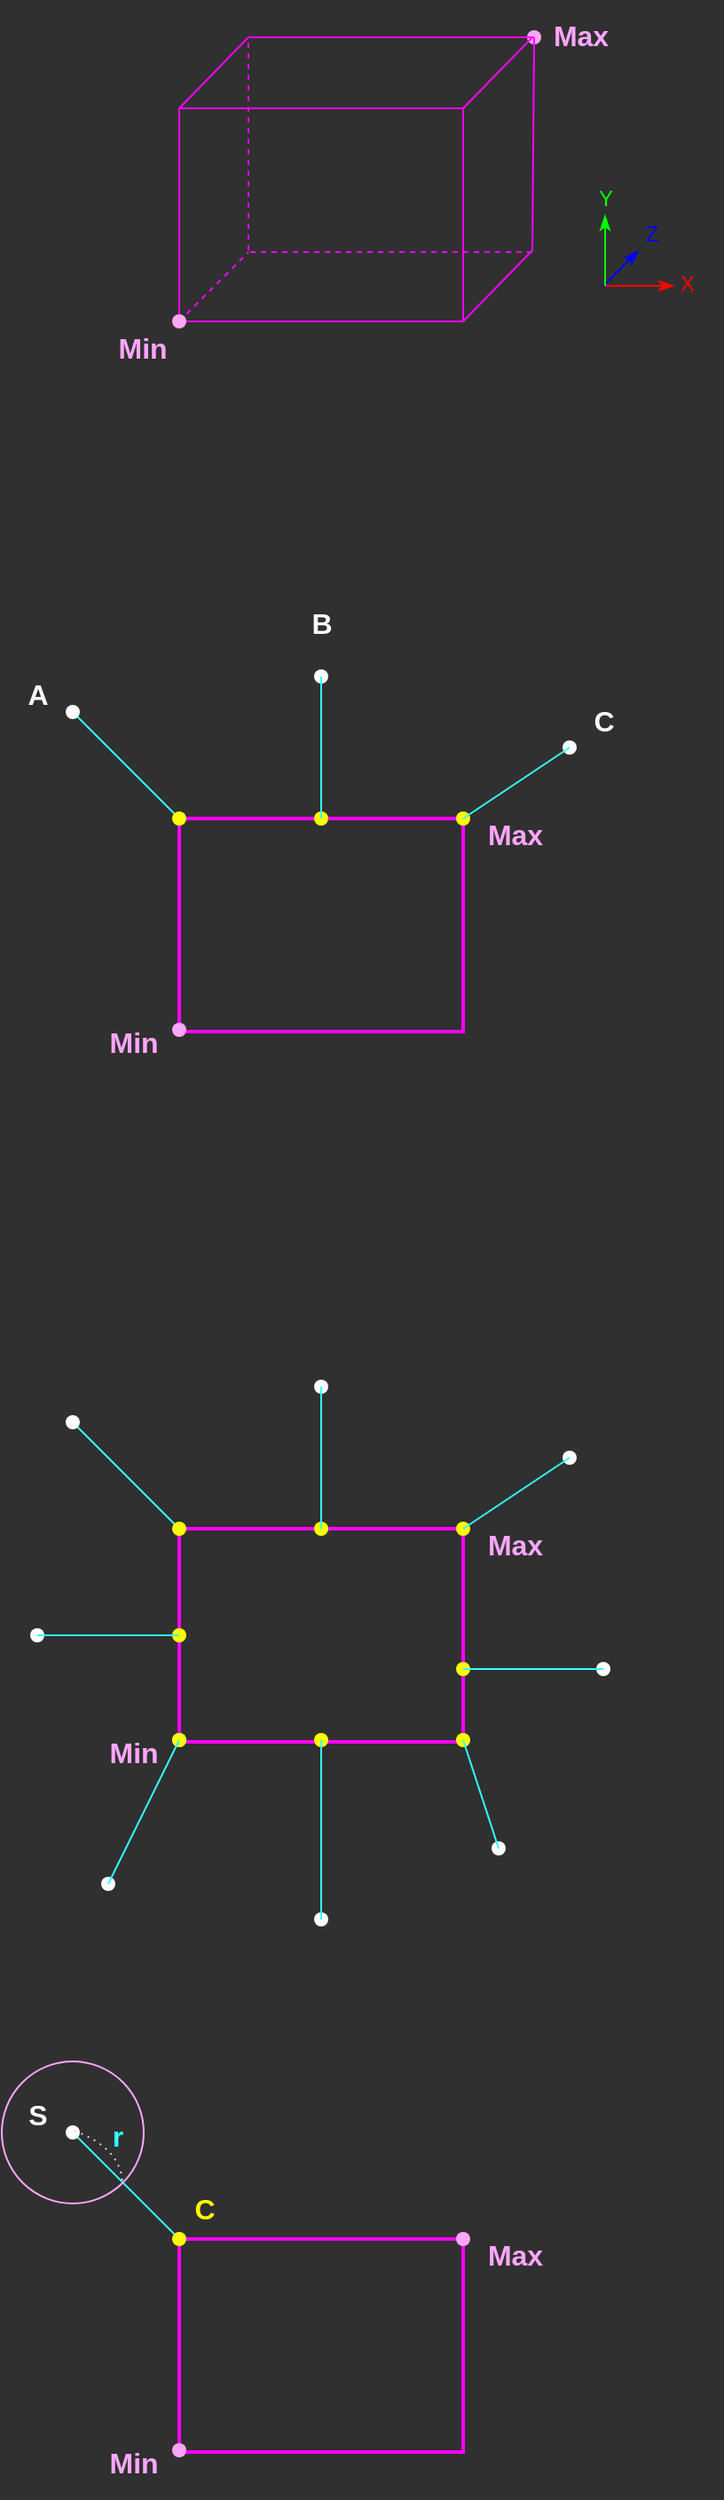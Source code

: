 <mxfile version="15.5.8" type="device"><diagram id="74gHVh8V7KBwEDSqjmHg" name="Page-1"><mxGraphModel dx="595" dy="1027" grid="0" gridSize="40" guides="1" tooltips="1" connect="1" arrows="1" fold="1" page="0" pageScale="1" pageWidth="827" pageHeight="1169" background="#303030" math="0" shadow="0"><root><mxCell id="0"/><mxCell id="1" parent="0"/><mxCell id="6i3eQfsqEhqtyG5WWiOA-20" value="" style="shape=waypoint;sketch=0;size=6;pointerEvents=1;points=[];fillColor=none;resizable=0;rotatable=0;perimeter=centerPerimeter;snapToPoint=1;strokeColor=#FFA6FC;strokeWidth=2;" vertex="1" parent="1"><mxGeometry x="341" y="-140" width="40" height="40" as="geometry"/></mxCell><mxCell id="6i3eQfsqEhqtyG5WWiOA-1" value="" style="rounded=0;whiteSpace=wrap;html=1;fillColor=none;strokeColor=#FF00FF;strokeWidth=2;" vertex="1" parent="1"><mxGeometry x="161" y="320" width="160" height="120" as="geometry"/></mxCell><mxCell id="6i3eQfsqEhqtyG5WWiOA-8" style="rounded=0;orthogonalLoop=1;jettySize=auto;html=1;fontSize=16;fontColor=#FFFFFF;endArrow=none;endFill=0;strokeColor=#33FFFF;" edge="1" parent="1" source="6i3eQfsqEhqtyG5WWiOA-2" target="6i3eQfsqEhqtyG5WWiOA-9"><mxGeometry relative="1" as="geometry"/></mxCell><mxCell id="6i3eQfsqEhqtyG5WWiOA-2" value="" style="shape=waypoint;sketch=0;size=6;pointerEvents=1;points=[];fillColor=none;resizable=0;rotatable=0;perimeter=centerPerimeter;snapToPoint=1;strokeColor=#FFFFFF;strokeWidth=2;" vertex="1" parent="1"><mxGeometry x="81" y="240" width="40" height="40" as="geometry"/></mxCell><mxCell id="6i3eQfsqEhqtyG5WWiOA-3" value="A" style="text;html=1;align=center;verticalAlign=middle;resizable=0;points=[];autosize=1;strokeColor=none;fillColor=none;fontStyle=1;fontColor=#FFFFFF;fontSize=16;" vertex="1" parent="1"><mxGeometry x="61" y="240" width="40" height="20" as="geometry"/></mxCell><mxCell id="6i3eQfsqEhqtyG5WWiOA-4" value="" style="shape=waypoint;sketch=0;size=6;pointerEvents=1;points=[];fillColor=none;resizable=0;rotatable=0;perimeter=centerPerimeter;snapToPoint=1;strokeColor=#FFFFFF;strokeWidth=2;" vertex="1" parent="1"><mxGeometry x="221" y="220" width="40" height="40" as="geometry"/></mxCell><mxCell id="6i3eQfsqEhqtyG5WWiOA-5" value="B" style="text;html=1;align=center;verticalAlign=middle;resizable=0;points=[];autosize=1;strokeColor=none;fillColor=none;fontStyle=1;fontColor=#FFFFFF;fontSize=16;" vertex="1" parent="1"><mxGeometry x="221" y="200" width="40" height="20" as="geometry"/></mxCell><mxCell id="6i3eQfsqEhqtyG5WWiOA-6" value="" style="shape=waypoint;sketch=0;size=6;pointerEvents=1;points=[];fillColor=none;resizable=0;rotatable=0;perimeter=centerPerimeter;snapToPoint=1;strokeColor=#FFFFFF;strokeWidth=2;" vertex="1" parent="1"><mxGeometry x="361" y="260" width="40" height="40" as="geometry"/></mxCell><mxCell id="6i3eQfsqEhqtyG5WWiOA-7" value="C" style="text;html=1;align=center;verticalAlign=middle;resizable=0;points=[];autosize=1;strokeColor=none;fillColor=none;fontStyle=1;fontColor=#FFFFFF;fontSize=16;" vertex="1" parent="1"><mxGeometry x="380" y="255" width="40" height="20" as="geometry"/></mxCell><mxCell id="6i3eQfsqEhqtyG5WWiOA-9" value="" style="shape=waypoint;sketch=0;size=6;pointerEvents=1;points=[];fillColor=none;resizable=0;rotatable=0;perimeter=centerPerimeter;snapToPoint=1;strokeColor=#FFFF00;strokeWidth=2;" vertex="1" parent="1"><mxGeometry x="141" y="300" width="40" height="40" as="geometry"/></mxCell><mxCell id="6i3eQfsqEhqtyG5WWiOA-10" value="" style="shape=waypoint;sketch=0;size=6;pointerEvents=1;points=[];fillColor=none;resizable=0;rotatable=0;perimeter=centerPerimeter;snapToPoint=1;strokeColor=#FFFF00;strokeWidth=2;" vertex="1" parent="1"><mxGeometry x="221" y="300" width="40" height="40" as="geometry"/></mxCell><mxCell id="6i3eQfsqEhqtyG5WWiOA-11" value="" style="shape=waypoint;sketch=0;size=6;pointerEvents=1;points=[];fillColor=none;resizable=0;rotatable=0;perimeter=centerPerimeter;snapToPoint=1;strokeColor=#FFFF00;strokeWidth=2;" vertex="1" parent="1"><mxGeometry x="301" y="300" width="40" height="40" as="geometry"/></mxCell><mxCell id="6i3eQfsqEhqtyG5WWiOA-12" style="rounded=0;orthogonalLoop=1;jettySize=auto;html=1;fontSize=16;fontColor=#FFFFFF;endArrow=none;endFill=0;strokeColor=#33FFFF;" edge="1" parent="1" source="6i3eQfsqEhqtyG5WWiOA-4" target="6i3eQfsqEhqtyG5WWiOA-10"><mxGeometry relative="1" as="geometry"><mxPoint x="421" y="300.0" as="sourcePoint"/><mxPoint x="341" y="340.0" as="targetPoint"/></mxGeometry></mxCell><mxCell id="6i3eQfsqEhqtyG5WWiOA-13" style="rounded=0;orthogonalLoop=1;jettySize=auto;html=1;fontSize=16;fontColor=#FFFFFF;endArrow=none;endFill=0;strokeColor=#33FFFF;" edge="1" parent="1" source="6i3eQfsqEhqtyG5WWiOA-6" target="6i3eQfsqEhqtyG5WWiOA-11"><mxGeometry relative="1" as="geometry"><mxPoint x="421" y="400.0" as="sourcePoint"/><mxPoint x="341" y="400.0" as="targetPoint"/></mxGeometry></mxCell><mxCell id="6i3eQfsqEhqtyG5WWiOA-14" value="Max" style="text;html=1;align=center;verticalAlign=middle;resizable=0;points=[];autosize=1;strokeColor=none;fillColor=none;fontStyle=1;fontColor=#FFA6FC;fontSize=16;" vertex="1" parent="1"><mxGeometry x="330" y="309" width="40" height="40" as="geometry"/></mxCell><mxCell id="6i3eQfsqEhqtyG5WWiOA-15" value="Min" style="text;html=1;align=center;verticalAlign=middle;resizable=0;points=[];autosize=1;strokeColor=none;fillColor=none;fontStyle=1;fontColor=#FFA6FC;fontSize=16;" vertex="1" parent="1"><mxGeometry x="115" y="426" width="40" height="40" as="geometry"/></mxCell><mxCell id="6i3eQfsqEhqtyG5WWiOA-16" value="" style="shape=waypoint;sketch=0;size=6;pointerEvents=1;points=[];fillColor=none;resizable=0;rotatable=0;perimeter=centerPerimeter;snapToPoint=1;strokeColor=#FFA6FC;strokeWidth=2;" vertex="1" parent="1"><mxGeometry x="141" y="419" width="40" height="40" as="geometry"/></mxCell><mxCell id="6i3eQfsqEhqtyG5WWiOA-17" value="Max" style="text;html=1;align=center;verticalAlign=middle;resizable=0;points=[];autosize=1;strokeColor=none;fillColor=none;fontStyle=1;fontColor=#FFA6FC;fontSize=16;" vertex="1" parent="1"><mxGeometry x="367" y="-141" width="40" height="40" as="geometry"/></mxCell><mxCell id="6i3eQfsqEhqtyG5WWiOA-19" value="Min" style="text;html=1;align=center;verticalAlign=middle;resizable=0;points=[];autosize=1;strokeColor=none;fillColor=none;fontStyle=1;fontColor=#FFA6FC;fontSize=16;" vertex="1" parent="1"><mxGeometry x="120" y="35" width="40" height="40" as="geometry"/></mxCell><mxCell id="6i3eQfsqEhqtyG5WWiOA-21" value="" style="rounded=0;whiteSpace=wrap;html=1;fillColor=none;strokeColor=#FF00FF;strokeWidth=1;" vertex="1" parent="1"><mxGeometry x="161" y="-80" width="160" height="120" as="geometry"/></mxCell><mxCell id="6i3eQfsqEhqtyG5WWiOA-22" value="" style="endArrow=none;html=1;rounded=0;fontSize=16;fontColor=#FFA6FC;strokeColor=#FF00FF;exitX=0;exitY=0;exitDx=0;exitDy=0;" edge="1" parent="1" source="6i3eQfsqEhqtyG5WWiOA-21"><mxGeometry width="50" height="50" relative="1" as="geometry"><mxPoint x="181" y="-80" as="sourcePoint"/><mxPoint x="200" y="-120" as="targetPoint"/></mxGeometry></mxCell><mxCell id="6i3eQfsqEhqtyG5WWiOA-23" value="" style="endArrow=none;html=1;rounded=0;fontSize=16;fontColor=#FFA6FC;strokeColor=#FF00FF;exitX=0;exitY=0;exitDx=0;exitDy=0;" edge="1" parent="1"><mxGeometry width="50" height="50" relative="1" as="geometry"><mxPoint x="321.0" y="-80" as="sourcePoint"/><mxPoint x="360" y="-120" as="targetPoint"/></mxGeometry></mxCell><mxCell id="6i3eQfsqEhqtyG5WWiOA-24" value="" style="endArrow=none;html=1;rounded=0;fontSize=16;fontColor=#FFA6FC;strokeColor=#FF00FF;" edge="1" parent="1"><mxGeometry width="50" height="50" relative="1" as="geometry"><mxPoint x="200" y="-120" as="sourcePoint"/><mxPoint x="360" y="-120" as="targetPoint"/></mxGeometry></mxCell><mxCell id="6i3eQfsqEhqtyG5WWiOA-26" value="" style="endArrow=none;html=1;rounded=0;fontSize=16;fontColor=#FFA6FC;strokeColor=#FF00FF;startArrow=none;" edge="1" parent="1" source="6i3eQfsqEhqtyG5WWiOA-20"><mxGeometry width="50" height="50" relative="1" as="geometry"><mxPoint x="360" as="sourcePoint"/><mxPoint x="360" y="-120" as="targetPoint"/></mxGeometry></mxCell><mxCell id="6i3eQfsqEhqtyG5WWiOA-27" value="" style="endArrow=none;html=1;rounded=0;fontSize=16;fontColor=#FFA6FC;strokeColor=#FF00FF;exitX=1;exitY=1;exitDx=0;exitDy=0;" edge="1" parent="1" source="6i3eQfsqEhqtyG5WWiOA-21"><mxGeometry width="50" height="50" relative="1" as="geometry"><mxPoint x="380" y="20" as="sourcePoint"/><mxPoint x="360" as="targetPoint"/></mxGeometry></mxCell><mxCell id="6i3eQfsqEhqtyG5WWiOA-28" value="" style="endArrow=none;html=1;rounded=0;fontSize=16;fontColor=#FFA6FC;strokeColor=#FF00FF;" edge="1" parent="1" target="6i3eQfsqEhqtyG5WWiOA-20"><mxGeometry width="50" height="50" relative="1" as="geometry"><mxPoint x="360" as="sourcePoint"/><mxPoint x="360" y="-120" as="targetPoint"/></mxGeometry></mxCell><mxCell id="6i3eQfsqEhqtyG5WWiOA-31" value="" style="endArrow=classicThin;html=1;rounded=0;fontSize=16;fontColor=#FFA6FC;strokeColor=#0000FF;endFill=1;" edge="1" parent="1"><mxGeometry width="50" height="50" relative="1" as="geometry"><mxPoint x="400" y="20" as="sourcePoint"/><mxPoint x="420" as="targetPoint"/></mxGeometry></mxCell><mxCell id="6i3eQfsqEhqtyG5WWiOA-32" value="X" style="text;html=1;align=center;verticalAlign=middle;resizable=0;points=[];autosize=1;strokeColor=none;fillColor=none;fontStyle=0;fontColor=#FF0000;fontSize=12;" vertex="1" parent="1"><mxGeometry x="427" y="9" width="40" height="20" as="geometry"/></mxCell><mxCell id="6i3eQfsqEhqtyG5WWiOA-33" value="Y" style="text;html=1;align=center;verticalAlign=middle;resizable=0;points=[];autosize=1;strokeColor=none;fillColor=none;fontStyle=0;fontColor=#00FF00;fontSize=12;" vertex="1" parent="1"><mxGeometry x="381" y="-39" width="40" height="20" as="geometry"/></mxCell><mxCell id="6i3eQfsqEhqtyG5WWiOA-34" value="Z" style="text;html=1;align=center;verticalAlign=middle;resizable=0;points=[];autosize=1;strokeColor=none;fillColor=none;fontStyle=0;fontColor=#0000FF;fontSize=12;" vertex="1" parent="1"><mxGeometry x="407" y="-19" width="40" height="20" as="geometry"/></mxCell><mxCell id="6i3eQfsqEhqtyG5WWiOA-35" value="" style="endArrow=none;html=1;rounded=0;fontSize=16;fontColor=#FFA6FC;strokeColor=#FF00FF;dashed=1;" edge="1" parent="1"><mxGeometry width="50" height="50" relative="1" as="geometry"><mxPoint x="201" y="1" as="sourcePoint"/><mxPoint x="361" y="1" as="targetPoint"/></mxGeometry></mxCell><mxCell id="6i3eQfsqEhqtyG5WWiOA-36" value="" style="endArrow=none;html=1;rounded=0;fontSize=16;fontColor=#FFA6FC;strokeColor=#FF00FF;dashed=1;" edge="1" parent="1"><mxGeometry width="50" height="50" relative="1" as="geometry"><mxPoint x="200" as="sourcePoint"/><mxPoint x="200" y="-120" as="targetPoint"/></mxGeometry></mxCell><mxCell id="6i3eQfsqEhqtyG5WWiOA-37" value="" style="endArrow=none;html=1;rounded=0;fontSize=16;fontColor=#FFA6FC;strokeColor=#FF00FF;dashed=1;" edge="1" parent="1" source="6i3eQfsqEhqtyG5WWiOA-18"><mxGeometry width="50" height="50" relative="1" as="geometry"><mxPoint x="220" y="20" as="sourcePoint"/><mxPoint x="200" y="1" as="targetPoint"/></mxGeometry></mxCell><mxCell id="6i3eQfsqEhqtyG5WWiOA-18" value="" style="shape=waypoint;sketch=0;size=6;pointerEvents=1;points=[];fillColor=none;resizable=0;rotatable=0;perimeter=centerPerimeter;snapToPoint=1;strokeColor=#FFA6FC;strokeWidth=2;" vertex="1" parent="1"><mxGeometry x="141" y="20" width="40" height="40" as="geometry"/></mxCell><mxCell id="6i3eQfsqEhqtyG5WWiOA-29" value="" style="endArrow=classicThin;html=1;rounded=0;fontSize=16;fontColor=#FFA6FC;strokeColor=#FF0000;endFill=1;" edge="1" parent="1"><mxGeometry width="50" height="50" relative="1" as="geometry"><mxPoint x="401" y="20" as="sourcePoint"/><mxPoint x="440" y="20" as="targetPoint"/></mxGeometry></mxCell><mxCell id="6i3eQfsqEhqtyG5WWiOA-30" value="" style="endArrow=classicThin;html=1;rounded=0;fontSize=16;fontColor=#FFA6FC;strokeColor=#00FF00;endFill=1;" edge="1" parent="1"><mxGeometry width="50" height="50" relative="1" as="geometry"><mxPoint x="401" y="20" as="sourcePoint"/><mxPoint x="401" y="-20" as="targetPoint"/></mxGeometry></mxCell><mxCell id="6i3eQfsqEhqtyG5WWiOA-38" value="" style="rounded=0;whiteSpace=wrap;html=1;fillColor=none;strokeColor=#FF00FF;strokeWidth=2;" vertex="1" parent="1"><mxGeometry x="161" y="720" width="160" height="120" as="geometry"/></mxCell><mxCell id="6i3eQfsqEhqtyG5WWiOA-39" style="rounded=0;orthogonalLoop=1;jettySize=auto;html=1;fontSize=16;fontColor=#FFFFFF;endArrow=none;endFill=0;strokeColor=#33FFFF;" edge="1" source="6i3eQfsqEhqtyG5WWiOA-40" target="6i3eQfsqEhqtyG5WWiOA-46" parent="1"><mxGeometry relative="1" as="geometry"/></mxCell><mxCell id="6i3eQfsqEhqtyG5WWiOA-40" value="" style="shape=waypoint;sketch=0;size=6;pointerEvents=1;points=[];fillColor=none;resizable=0;rotatable=0;perimeter=centerPerimeter;snapToPoint=1;strokeColor=#FFFFFF;strokeWidth=2;" vertex="1" parent="1"><mxGeometry x="81" y="640" width="40" height="40" as="geometry"/></mxCell><mxCell id="6i3eQfsqEhqtyG5WWiOA-42" value="" style="shape=waypoint;sketch=0;size=6;pointerEvents=1;points=[];fillColor=none;resizable=0;rotatable=0;perimeter=centerPerimeter;snapToPoint=1;strokeColor=#FFFFFF;strokeWidth=2;" vertex="1" parent="1"><mxGeometry x="221" y="620" width="40" height="40" as="geometry"/></mxCell><mxCell id="6i3eQfsqEhqtyG5WWiOA-44" value="" style="shape=waypoint;sketch=0;size=6;pointerEvents=1;points=[];fillColor=none;resizable=0;rotatable=0;perimeter=centerPerimeter;snapToPoint=1;strokeColor=#FFFFFF;strokeWidth=2;" vertex="1" parent="1"><mxGeometry x="361" y="660" width="40" height="40" as="geometry"/></mxCell><mxCell id="6i3eQfsqEhqtyG5WWiOA-46" value="" style="shape=waypoint;sketch=0;size=6;pointerEvents=1;points=[];fillColor=none;resizable=0;rotatable=0;perimeter=centerPerimeter;snapToPoint=1;strokeColor=#FFFF00;strokeWidth=2;" vertex="1" parent="1"><mxGeometry x="141" y="700" width="40" height="40" as="geometry"/></mxCell><mxCell id="6i3eQfsqEhqtyG5WWiOA-47" value="" style="shape=waypoint;sketch=0;size=6;pointerEvents=1;points=[];fillColor=none;resizable=0;rotatable=0;perimeter=centerPerimeter;snapToPoint=1;strokeColor=#FFFF00;strokeWidth=2;" vertex="1" parent="1"><mxGeometry x="221" y="700" width="40" height="40" as="geometry"/></mxCell><mxCell id="6i3eQfsqEhqtyG5WWiOA-48" value="" style="shape=waypoint;sketch=0;size=6;pointerEvents=1;points=[];fillColor=none;resizable=0;rotatable=0;perimeter=centerPerimeter;snapToPoint=1;strokeColor=#FFFF00;strokeWidth=2;" vertex="1" parent="1"><mxGeometry x="301" y="700" width="40" height="40" as="geometry"/></mxCell><mxCell id="6i3eQfsqEhqtyG5WWiOA-49" style="rounded=0;orthogonalLoop=1;jettySize=auto;html=1;fontSize=16;fontColor=#FFFFFF;endArrow=none;endFill=0;strokeColor=#33FFFF;" edge="1" source="6i3eQfsqEhqtyG5WWiOA-42" target="6i3eQfsqEhqtyG5WWiOA-47" parent="1"><mxGeometry relative="1" as="geometry"><mxPoint x="421" y="700.0" as="sourcePoint"/><mxPoint x="341" y="740.0" as="targetPoint"/></mxGeometry></mxCell><mxCell id="6i3eQfsqEhqtyG5WWiOA-50" style="rounded=0;orthogonalLoop=1;jettySize=auto;html=1;fontSize=16;fontColor=#FFFFFF;endArrow=none;endFill=0;strokeColor=#33FFFF;" edge="1" source="6i3eQfsqEhqtyG5WWiOA-44" target="6i3eQfsqEhqtyG5WWiOA-48" parent="1"><mxGeometry relative="1" as="geometry"><mxPoint x="421" y="800.0" as="sourcePoint"/><mxPoint x="341" y="800.0" as="targetPoint"/></mxGeometry></mxCell><mxCell id="6i3eQfsqEhqtyG5WWiOA-51" value="Max" style="text;html=1;align=center;verticalAlign=middle;resizable=0;points=[];autosize=1;strokeColor=none;fillColor=none;fontStyle=1;fontColor=#FFA6FC;fontSize=16;" vertex="1" parent="1"><mxGeometry x="330" y="709" width="40" height="40" as="geometry"/></mxCell><mxCell id="6i3eQfsqEhqtyG5WWiOA-52" value="Min" style="text;html=1;align=center;verticalAlign=middle;resizable=0;points=[];autosize=1;strokeColor=none;fillColor=none;fontStyle=1;fontColor=#FFA6FC;fontSize=16;" vertex="1" parent="1"><mxGeometry x="115" y="826" width="40" height="40" as="geometry"/></mxCell><mxCell id="6i3eQfsqEhqtyG5WWiOA-53" value="" style="shape=waypoint;sketch=0;size=6;pointerEvents=1;points=[];fillColor=none;resizable=0;rotatable=0;perimeter=centerPerimeter;snapToPoint=1;strokeColor=#FFA6FC;strokeWidth=2;" vertex="1" parent="1"><mxGeometry x="141" y="819" width="40" height="40" as="geometry"/></mxCell><mxCell id="6i3eQfsqEhqtyG5WWiOA-54" value="" style="shape=waypoint;sketch=0;size=6;pointerEvents=1;points=[];fillColor=none;resizable=0;rotatable=0;perimeter=centerPerimeter;snapToPoint=1;strokeColor=#FFFFFF;strokeWidth=2;" vertex="1" parent="1"><mxGeometry x="61" y="760" width="40" height="40" as="geometry"/></mxCell><mxCell id="6i3eQfsqEhqtyG5WWiOA-55" value="" style="shape=waypoint;sketch=0;size=6;pointerEvents=1;points=[];fillColor=none;resizable=0;rotatable=0;perimeter=centerPerimeter;snapToPoint=1;strokeColor=#FFFFFF;strokeWidth=2;" vertex="1" parent="1"><mxGeometry x="101" y="900" width="40" height="40" as="geometry"/></mxCell><mxCell id="6i3eQfsqEhqtyG5WWiOA-56" value="" style="shape=waypoint;sketch=0;size=6;pointerEvents=1;points=[];fillColor=none;resizable=0;rotatable=0;perimeter=centerPerimeter;snapToPoint=1;strokeColor=#FFFFFF;strokeWidth=2;" vertex="1" parent="1"><mxGeometry x="221" y="920" width="40" height="40" as="geometry"/></mxCell><mxCell id="6i3eQfsqEhqtyG5WWiOA-57" value="" style="shape=waypoint;sketch=0;size=6;pointerEvents=1;points=[];fillColor=none;resizable=0;rotatable=0;perimeter=centerPerimeter;snapToPoint=1;strokeColor=#FFFFFF;strokeWidth=2;" vertex="1" parent="1"><mxGeometry x="321" y="880" width="40" height="40" as="geometry"/></mxCell><mxCell id="6i3eQfsqEhqtyG5WWiOA-58" value="" style="shape=waypoint;sketch=0;size=6;pointerEvents=1;points=[];fillColor=none;resizable=0;rotatable=0;perimeter=centerPerimeter;snapToPoint=1;strokeColor=#FFFFFF;strokeWidth=2;" vertex="1" parent="1"><mxGeometry x="380" y="779" width="40" height="40" as="geometry"/></mxCell><mxCell id="6i3eQfsqEhqtyG5WWiOA-59" value="" style="shape=waypoint;sketch=0;size=6;pointerEvents=1;points=[];fillColor=none;resizable=0;rotatable=0;perimeter=centerPerimeter;snapToPoint=1;strokeColor=#FFFF00;strokeWidth=2;" vertex="1" parent="1"><mxGeometry x="301" y="779" width="40" height="40" as="geometry"/></mxCell><mxCell id="6i3eQfsqEhqtyG5WWiOA-60" value="" style="shape=waypoint;sketch=0;size=6;pointerEvents=1;points=[];fillColor=none;resizable=0;rotatable=0;perimeter=centerPerimeter;snapToPoint=1;strokeColor=#FFFF00;strokeWidth=2;" vertex="1" parent="1"><mxGeometry x="301" y="819" width="40" height="40" as="geometry"/></mxCell><mxCell id="6i3eQfsqEhqtyG5WWiOA-61" value="" style="shape=waypoint;sketch=0;size=6;pointerEvents=1;points=[];fillColor=none;resizable=0;rotatable=0;perimeter=centerPerimeter;snapToPoint=1;strokeColor=#FFFF00;strokeWidth=2;" vertex="1" parent="1"><mxGeometry x="221" y="819" width="40" height="40" as="geometry"/></mxCell><mxCell id="6i3eQfsqEhqtyG5WWiOA-62" value="" style="shape=waypoint;sketch=0;size=6;pointerEvents=1;points=[];fillColor=none;resizable=0;rotatable=0;perimeter=centerPerimeter;snapToPoint=1;strokeColor=#FFFF00;strokeWidth=2;" vertex="1" parent="1"><mxGeometry x="141" y="819" width="40" height="40" as="geometry"/></mxCell><mxCell id="6i3eQfsqEhqtyG5WWiOA-63" value="" style="shape=waypoint;sketch=0;size=6;pointerEvents=1;points=[];fillColor=none;resizable=0;rotatable=0;perimeter=centerPerimeter;snapToPoint=1;strokeColor=#FFFF00;strokeWidth=2;" vertex="1" parent="1"><mxGeometry x="141" y="760" width="40" height="40" as="geometry"/></mxCell><mxCell id="6i3eQfsqEhqtyG5WWiOA-64" style="rounded=0;orthogonalLoop=1;jettySize=auto;html=1;fontSize=16;fontColor=#FFFFFF;endArrow=none;endFill=0;strokeColor=#33FFFF;entryX=0.642;entryY=0.533;entryDx=0;entryDy=0;entryPerimeter=0;" edge="1" parent="1" source="6i3eQfsqEhqtyG5WWiOA-54" target="6i3eQfsqEhqtyG5WWiOA-63"><mxGeometry relative="1" as="geometry"><mxPoint x="121" y="680" as="sourcePoint"/><mxPoint x="181" y="740.0" as="targetPoint"/></mxGeometry></mxCell><mxCell id="6i3eQfsqEhqtyG5WWiOA-65" style="rounded=0;orthogonalLoop=1;jettySize=auto;html=1;fontSize=16;fontColor=#FFFFFF;endArrow=none;endFill=0;strokeColor=#33FFFF;" edge="1" parent="1" source="6i3eQfsqEhqtyG5WWiOA-55" target="6i3eQfsqEhqtyG5WWiOA-62"><mxGeometry relative="1" as="geometry"><mxPoint x="101" y="800.0" as="sourcePoint"/><mxPoint x="181" y="800.0" as="targetPoint"/></mxGeometry></mxCell><mxCell id="6i3eQfsqEhqtyG5WWiOA-66" style="rounded=0;orthogonalLoop=1;jettySize=auto;html=1;fontSize=16;fontColor=#FFFFFF;endArrow=none;endFill=0;strokeColor=#33FFFF;" edge="1" parent="1" source="6i3eQfsqEhqtyG5WWiOA-56" target="6i3eQfsqEhqtyG5WWiOA-61"><mxGeometry relative="1" as="geometry"><mxPoint x="141" y="940.0" as="sourcePoint"/><mxPoint x="181" y="859" as="targetPoint"/></mxGeometry></mxCell><mxCell id="6i3eQfsqEhqtyG5WWiOA-67" style="rounded=0;orthogonalLoop=1;jettySize=auto;html=1;fontSize=16;fontColor=#FFFFFF;endArrow=none;endFill=0;strokeColor=#33FFFF;entryX=0.35;entryY=0.538;entryDx=0;entryDy=0;entryPerimeter=0;" edge="1" parent="1" source="6i3eQfsqEhqtyG5WWiOA-57" target="6i3eQfsqEhqtyG5WWiOA-60"><mxGeometry relative="1" as="geometry"><mxPoint x="261" y="960.0" as="sourcePoint"/><mxPoint x="261" y="859" as="targetPoint"/></mxGeometry></mxCell><mxCell id="6i3eQfsqEhqtyG5WWiOA-68" style="rounded=0;orthogonalLoop=1;jettySize=auto;html=1;fontSize=16;fontColor=#FFFFFF;endArrow=none;endFill=0;strokeColor=#33FFFF;entryX=0.6;entryY=0.454;entryDx=0;entryDy=0;entryPerimeter=0;" edge="1" parent="1" source="6i3eQfsqEhqtyG5WWiOA-58" target="6i3eQfsqEhqtyG5WWiOA-59"><mxGeometry relative="1" as="geometry"><mxPoint x="391.0" y="901.0" as="sourcePoint"/><mxPoint x="371.0" y="840" as="targetPoint"/></mxGeometry></mxCell><mxCell id="6i3eQfsqEhqtyG5WWiOA-70" value="" style="rounded=0;whiteSpace=wrap;html=1;fillColor=none;strokeColor=#FF00FF;strokeWidth=2;" vertex="1" parent="1"><mxGeometry x="161" y="1120" width="160" height="120" as="geometry"/></mxCell><mxCell id="6i3eQfsqEhqtyG5WWiOA-71" style="rounded=0;orthogonalLoop=1;jettySize=auto;html=1;fontSize=16;fontColor=#FFFFFF;endArrow=none;endFill=0;strokeColor=#33FFFF;" edge="1" source="6i3eQfsqEhqtyG5WWiOA-72" target="6i3eQfsqEhqtyG5WWiOA-78" parent="1"><mxGeometry relative="1" as="geometry"/></mxCell><mxCell id="6i3eQfsqEhqtyG5WWiOA-72" value="" style="shape=waypoint;sketch=0;size=6;pointerEvents=1;points=[];fillColor=none;resizable=0;rotatable=0;perimeter=centerPerimeter;snapToPoint=1;strokeColor=#FFFFFF;strokeWidth=2;" vertex="1" parent="1"><mxGeometry x="81" y="1040" width="40" height="40" as="geometry"/></mxCell><mxCell id="6i3eQfsqEhqtyG5WWiOA-73" value="S" style="text;html=1;align=center;verticalAlign=middle;resizable=0;points=[];autosize=1;strokeColor=none;fillColor=none;fontStyle=1;fontColor=#FFFFFF;fontSize=16;" vertex="1" parent="1"><mxGeometry x="61" y="1030" width="40" height="40" as="geometry"/></mxCell><mxCell id="6i3eQfsqEhqtyG5WWiOA-78" value="" style="shape=waypoint;sketch=0;size=6;pointerEvents=1;points=[];fillColor=none;resizable=0;rotatable=0;perimeter=centerPerimeter;snapToPoint=1;strokeColor=#FFFF00;strokeWidth=2;" vertex="1" parent="1"><mxGeometry x="141" y="1100" width="40" height="40" as="geometry"/></mxCell><mxCell id="6i3eQfsqEhqtyG5WWiOA-83" value="Max" style="text;html=1;align=center;verticalAlign=middle;resizable=0;points=[];autosize=1;strokeColor=none;fillColor=none;fontStyle=1;fontColor=#FFA6FC;fontSize=16;" vertex="1" parent="1"><mxGeometry x="330" y="1109" width="40" height="40" as="geometry"/></mxCell><mxCell id="6i3eQfsqEhqtyG5WWiOA-84" value="Min" style="text;html=1;align=center;verticalAlign=middle;resizable=0;points=[];autosize=1;strokeColor=none;fillColor=none;fontStyle=1;fontColor=#FFA6FC;fontSize=16;" vertex="1" parent="1"><mxGeometry x="115" y="1226" width="40" height="40" as="geometry"/></mxCell><mxCell id="6i3eQfsqEhqtyG5WWiOA-85" value="" style="shape=waypoint;sketch=0;size=6;pointerEvents=1;points=[];fillColor=none;resizable=0;rotatable=0;perimeter=centerPerimeter;snapToPoint=1;strokeColor=#FFA6FC;strokeWidth=2;" vertex="1" parent="1"><mxGeometry x="141" y="1219" width="40" height="40" as="geometry"/></mxCell><mxCell id="6i3eQfsqEhqtyG5WWiOA-86" value="" style="shape=waypoint;sketch=0;size=6;pointerEvents=1;points=[];fillColor=none;resizable=0;rotatable=0;perimeter=centerPerimeter;snapToPoint=1;strokeColor=#FFA6FC;strokeWidth=2;" vertex="1" parent="1"><mxGeometry x="301" y="1100" width="40" height="40" as="geometry"/></mxCell><mxCell id="6i3eQfsqEhqtyG5WWiOA-87" value="" style="ellipse;whiteSpace=wrap;html=1;aspect=fixed;fontSize=12;fontColor=#0000FF;strokeColor=#FFA6FC;strokeWidth=1;fillColor=none;" vertex="1" parent="1"><mxGeometry x="61" y="1020" width="80" height="80" as="geometry"/></mxCell><mxCell id="6i3eQfsqEhqtyG5WWiOA-88" value="r" style="text;html=1;align=center;verticalAlign=middle;resizable=0;points=[];autosize=1;strokeColor=none;fillColor=none;fontStyle=1;fontColor=#33FFFF;fontSize=16;" vertex="1" parent="1"><mxGeometry x="106" y="1042" width="40" height="40" as="geometry"/></mxCell><mxCell id="6i3eQfsqEhqtyG5WWiOA-89" value="" style="endArrow=none;dashed=1;html=1;dashPattern=1 3;strokeWidth=1;fontSize=12;fontColor=#33FFFF;curved=1;strokeColor=#D6D6D6;" edge="1" parent="1"><mxGeometry width="50" height="50" relative="1" as="geometry"><mxPoint x="102" y="1059" as="sourcePoint"/><mxPoint x="129" y="1088" as="targetPoint"/><Array as="points"><mxPoint x="128" y="1069"/></Array></mxGeometry></mxCell><mxCell id="6i3eQfsqEhqtyG5WWiOA-90" value="C" style="text;html=1;align=center;verticalAlign=middle;resizable=0;points=[];autosize=1;strokeColor=none;fillColor=none;fontStyle=1;fontColor=#FFFF00;fontSize=16;" vertex="1" parent="1"><mxGeometry x="164" y="1091" width="22" height="23" as="geometry"/></mxCell></root></mxGraphModel></diagram></mxfile>